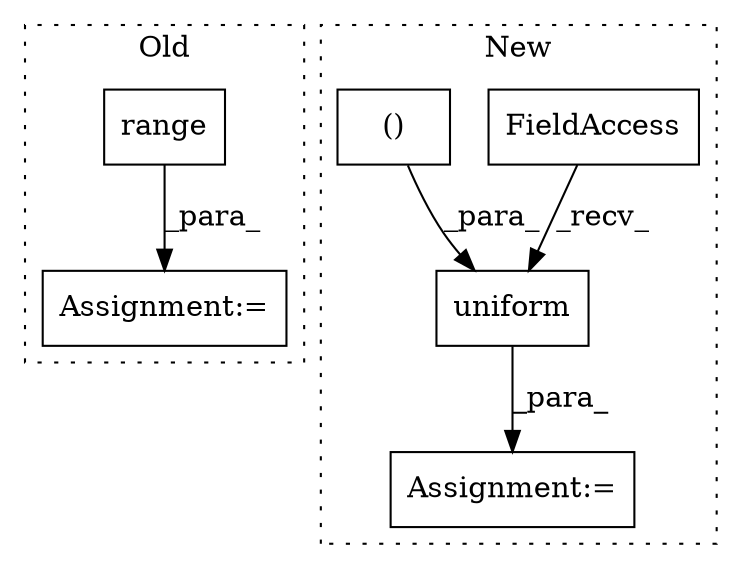 digraph G {
subgraph cluster0 {
1 [label="range" a="32" s="7668,7683" l="6,1" shape="box"];
3 [label="Assignment:=" a="7" s="7607,7684" l="53,2" shape="box"];
label = "Old";
style="dotted";
}
subgraph cluster1 {
2 [label="uniform" a="32" s="6091,6121" l="13,2" shape="box"];
4 [label="Assignment:=" a="7" s="6077" l="1" shape="box"];
5 [label="FieldAccess" a="22" s="6078" l="12" shape="box"];
6 [label="()" a="106" s="6104" l="17" shape="box"];
label = "New";
style="dotted";
}
1 -> 3 [label="_para_"];
2 -> 4 [label="_para_"];
5 -> 2 [label="_recv_"];
6 -> 2 [label="_para_"];
}